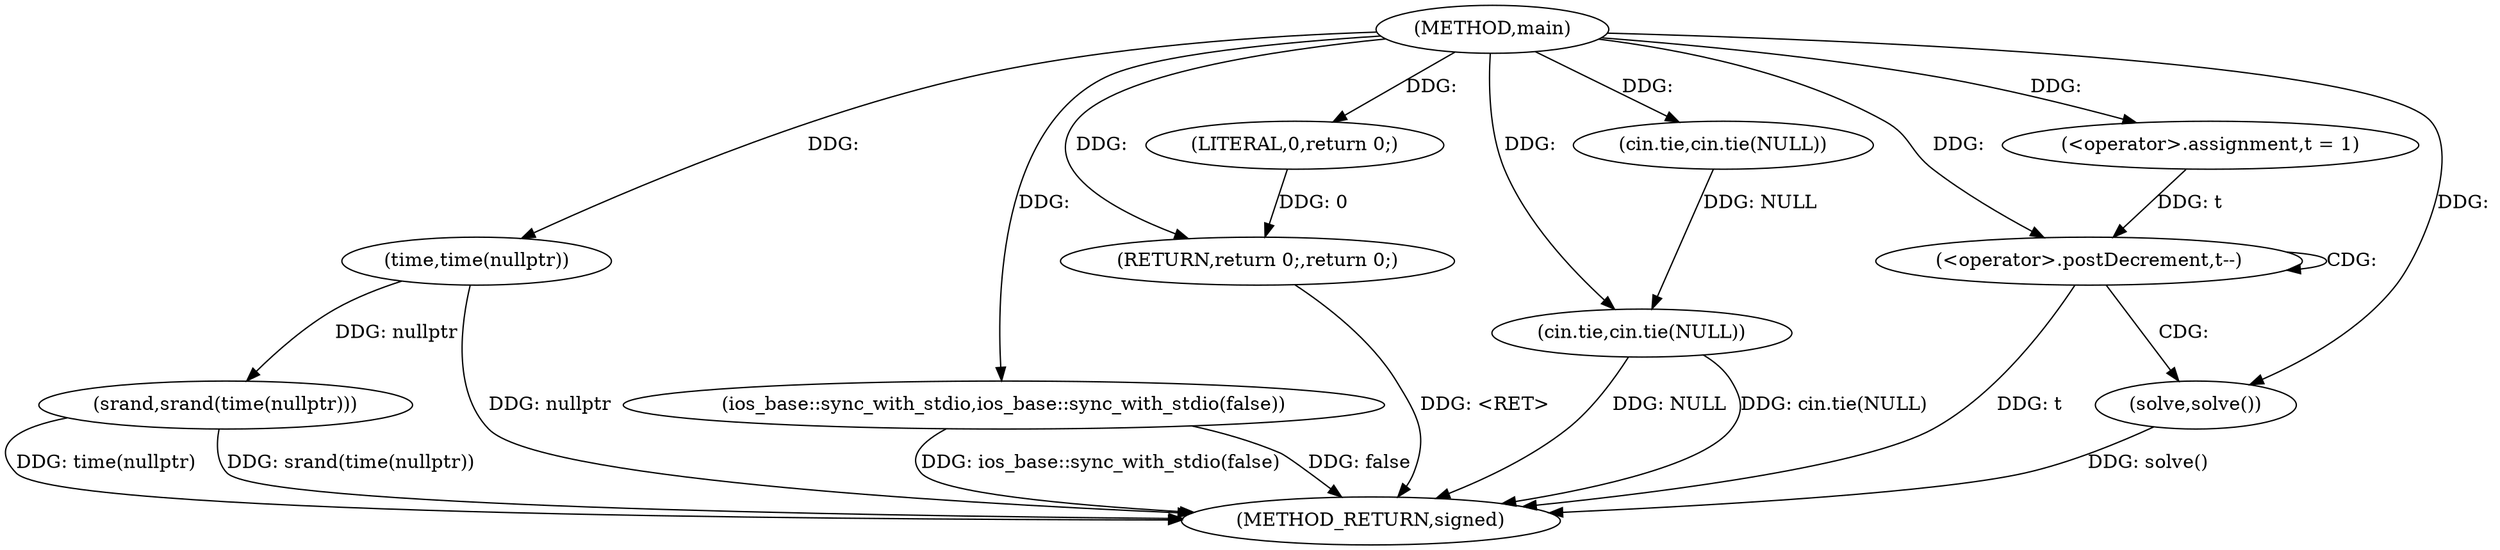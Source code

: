 digraph "main" {  
"1000290" [label = "(METHOD,main)" ]
"1000312" [label = "(METHOD_RETURN,signed)" ]
"1000292" [label = "(srand,srand(time(nullptr)))" ]
"1000295" [label = "(ios_base::sync_with_stdio,ios_base::sync_with_stdio(false))" ]
"1000302" [label = "(<operator>.assignment,t = 1)" ]
"1000310" [label = "(RETURN,return 0;,return 0;)" ]
"1000298" [label = "(cin.tie,cin.tie(NULL))" ]
"1000300" [label = "(cin.tie,cin.tie(NULL))" ]
"1000306" [label = "(<operator>.postDecrement,t--)" ]
"1000311" [label = "(LITERAL,0,return 0;)" ]
"1000293" [label = "(time,time(nullptr))" ]
"1000309" [label = "(solve,solve())" ]
  "1000310" -> "1000312"  [ label = "DDG: <RET>"] 
  "1000292" -> "1000312"  [ label = "DDG: time(nullptr)"] 
  "1000292" -> "1000312"  [ label = "DDG: srand(time(nullptr))"] 
  "1000295" -> "1000312"  [ label = "DDG: ios_base::sync_with_stdio(false)"] 
  "1000300" -> "1000312"  [ label = "DDG: NULL"] 
  "1000300" -> "1000312"  [ label = "DDG: cin.tie(NULL)"] 
  "1000306" -> "1000312"  [ label = "DDG: t"] 
  "1000309" -> "1000312"  [ label = "DDG: solve()"] 
  "1000295" -> "1000312"  [ label = "DDG: false"] 
  "1000293" -> "1000312"  [ label = "DDG: nullptr"] 
  "1000290" -> "1000302"  [ label = "DDG: "] 
  "1000311" -> "1000310"  [ label = "DDG: 0"] 
  "1000290" -> "1000310"  [ label = "DDG: "] 
  "1000293" -> "1000292"  [ label = "DDG: nullptr"] 
  "1000290" -> "1000295"  [ label = "DDG: "] 
  "1000290" -> "1000311"  [ label = "DDG: "] 
  "1000290" -> "1000293"  [ label = "DDG: "] 
  "1000290" -> "1000298"  [ label = "DDG: "] 
  "1000298" -> "1000300"  [ label = "DDG: NULL"] 
  "1000290" -> "1000300"  [ label = "DDG: "] 
  "1000302" -> "1000306"  [ label = "DDG: t"] 
  "1000290" -> "1000306"  [ label = "DDG: "] 
  "1000290" -> "1000309"  [ label = "DDG: "] 
  "1000306" -> "1000309"  [ label = "CDG: "] 
  "1000306" -> "1000306"  [ label = "CDG: "] 
}
